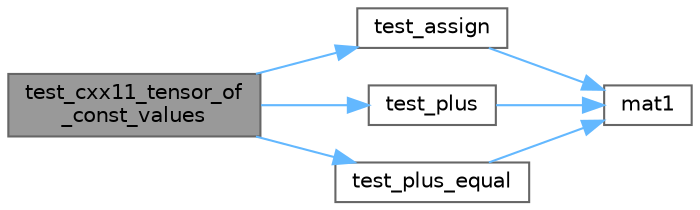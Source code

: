 digraph "test_cxx11_tensor_of_const_values"
{
 // LATEX_PDF_SIZE
  bgcolor="transparent";
  edge [fontname=Helvetica,fontsize=10,labelfontname=Helvetica,labelfontsize=10];
  node [fontname=Helvetica,fontsize=10,shape=box,height=0.2,width=0.4];
  rankdir="LR";
  Node1 [id="Node000001",label="test_cxx11_tensor_of\l_const_values",height=0.2,width=0.4,color="gray40", fillcolor="grey60", style="filled", fontcolor="black",tooltip=" "];
  Node1 -> Node2 [id="edge1_Node000001_Node000002",color="steelblue1",style="solid",tooltip=" "];
  Node2 [id="Node000002",label="test_assign",height=0.2,width=0.4,color="grey40", fillcolor="white", style="filled",URL="$cxx11__tensor__of__const__values_8cpp.html#ac31afe0e5d7fd8f734171d048e3c6411",tooltip=" "];
  Node2 -> Node3 [id="edge2_Node000002_Node000003",color="steelblue1",style="solid",tooltip=" "];
  Node3 [id="Node000003",label="mat1",height=0.2,width=0.4,color="grey40", fillcolor="white", style="filled",URL="$_tutorial___advanced_initialization___three_ways_8cpp.html#a41fdd9e057fe4da2425ee385b574be93",tooltip=" "];
  Node1 -> Node4 [id="edge3_Node000001_Node000004",color="steelblue1",style="solid",tooltip=" "];
  Node4 [id="Node000004",label="test_plus",height=0.2,width=0.4,color="grey40", fillcolor="white", style="filled",URL="$cxx11__tensor__of__const__values_8cpp.html#a5fb64950e54e4e7a8bf058de90244489",tooltip=" "];
  Node4 -> Node3 [id="edge4_Node000004_Node000003",color="steelblue1",style="solid",tooltip=" "];
  Node1 -> Node5 [id="edge5_Node000001_Node000005",color="steelblue1",style="solid",tooltip=" "];
  Node5 [id="Node000005",label="test_plus_equal",height=0.2,width=0.4,color="grey40", fillcolor="white", style="filled",URL="$cxx11__tensor__of__const__values_8cpp.html#aa2cb4340635a10450984d8c4655fb902",tooltip=" "];
  Node5 -> Node3 [id="edge6_Node000005_Node000003",color="steelblue1",style="solid",tooltip=" "];
}
